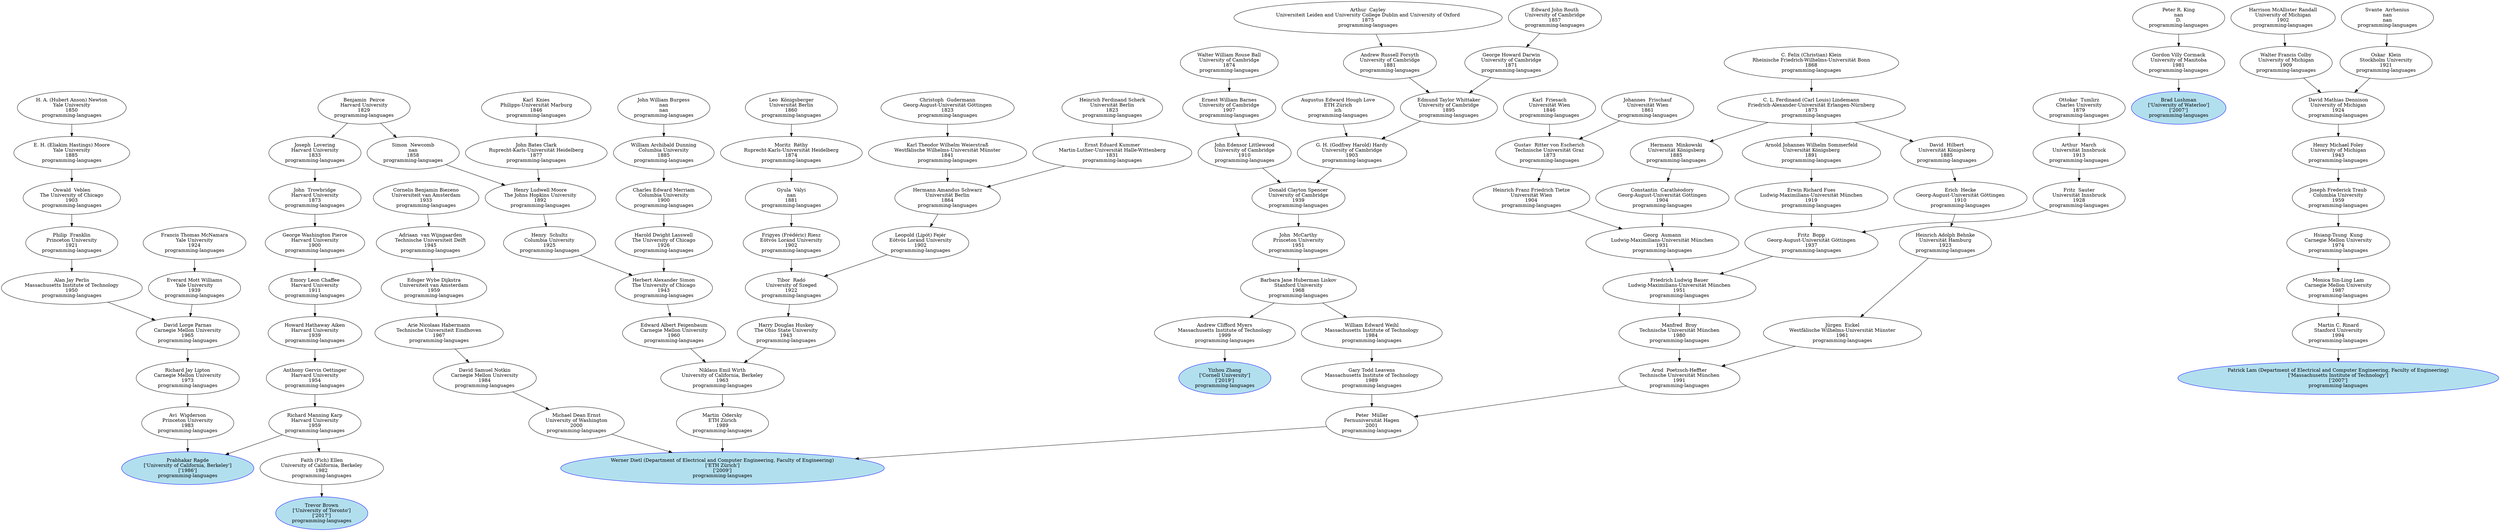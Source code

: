 digraph "Academic Genealogy for programming-languages" {
	252543 [label="Trevor Brown
['University of Toronto']
['2017']
programming-languages" color=blue fillcolor=lightblue2 style=filled]
	66895 [label="Prabhakar Ragde
['University of California, Berkeley']
['1986']
programming-languages" color=blue fillcolor=lightblue2 style=filled]
	273183 [label="Yizhou Zhang
['Cornell University']
['2019']
programming-languages" color=blue fillcolor=lightblue2 style=filled]
	111760 [label="Brad Lushman
['University of Waterloo']
['2007']
programming-languages" color=blue fillcolor=lightblue2 style=filled]
	142874 [label="Werner Dietl (Department of Electrical and Computer Engineering, Faculty of Engineering)
['ETH Zürich']
['2009']
programming-languages" color=blue fillcolor=lightblue2 style=filled]
	103216 [label="Patrick Lam (Department of Electrical and Computer Engineering, Faculty of Engineering)
['Massachusetts Institute of Technology']
['2007']
programming-languages" color=blue fillcolor=lightblue2 style=filled]
	67145 [label="Faith (Fich) Ellen
University of California, Berkeley
1982
programming-languages"]
	82100 [label="Avi  Wigderson
Princeton University
1983
programming-languages"]
	25275 [label="Richard Manning Karp
Harvard University
1959
programming-languages"]
	61959 [label="Andrew Clifford Myers
Massachusetts Institute of Technology
1999
programming-languages"]
	66818 [label="Gordon Villy Cormack
University of Manitoba
1981
programming-languages"]
	97971 [label="Peter  Müller
Fernuniversität Hagen
2001
programming-languages"]
	71839 [label="Michael Dean Ernst
University of Washington
2000
programming-languages"]
	142873 [label="Martin  Odersky
ETH Zürich
1989
programming-languages"]
	71513 [label="Martin C. Rinard
Stanford University
1994
programming-languages"]
	69524 [label="Richard Jay Lipton
Carnegie Mellon University
1973
programming-languages"]
	13305 [label="Anthony Gervin Oettinger
Harvard University
1954
programming-languages"]
	61932 [label="Barbara Jane Huberman Liskov
Stanford University
1968
programming-languages"]
	80823 [label="Peter R. King
nan
D.
programming-languages"]
	97956 [label="Arnd  Poetzsch-Heffter
Technische Universität München
1991
programming-languages"]
	93863 [label="Gary Todd Leavens
Massachusetts Institute of Technology
1989
programming-languages"]
	50230 [label="David Samuel Notkin
Carnegie Mellon University
1984
programming-languages"]
	61847 [label="Niklaus Emil Wirth
University of California, Berkeley
1963
programming-languages"]
	50307 [label="Monica Sin-Ling Lam
Carnegie Mellon University
1987
programming-languages"]
	86340 [label="David Lorge Parnas
Carnegie Mellon University
1965
programming-languages"]
	18953 [label="Howard Hathaway Aiken
Harvard University
1939
programming-languages"]
	22145 [label="John  McCarthy
Princeton University
1951
programming-languages"]
	22779 [label="Manfred  Broy
Technische Universität München
1980
programming-languages"]
	21194 [label="Jürgen  Eickel
Westfälische Wilhelms-Universität Münster
1961
programming-languages"]
	67447 [label="William Edward Weihl
Massachusetts Institute of Technology
1984
programming-languages"]
	50067 [label="Arie Nicolaas Habermann
Technische Universiteit Eindhoven
1967
programming-languages"]
	10185 [label="Harry Douglas Huskey
The Ohio State University
1943
programming-languages"]
	61956 [label="Edward Albert Feigenbaum
Carnegie Mellon University
1960
programming-languages"]
	47159 [label="Hsiang-Tsung  Kung
Carnegie Mellon University
1974
programming-languages"]
	13112 [label="Alan Jay Perlis
Massachusetts Institute of Technology
1950
programming-languages"]
	90571 [label="Everard Mott Williams
Yale University
1939
programming-languages"]
	25248 [label="Emory Leon Chaffee
Harvard University
1911
programming-languages"]
	10290 [label="Donald Clayton Spencer
University of Cambridge
1939
programming-languages"]
	21232 [label="Friedrich Ludwig Bauer
Ludwig-Maximilians-Universität München
1951
programming-languages"]
	15253 [label="Heinrich Adolph Behnke
Universität Hamburg
1923
programming-languages"]
	45747 [label="Edsger Wybe Dijkstra
Universiteit van Amsterdam
1959
programming-languages"]
	10323 [label="Tibor  Radó
University of Szeged
1922
programming-languages"]
	87903 [label="Herbert Alexander Simon
The University of Chicago
1943
programming-languages"]
	18492 [label="Joseph Frederick Traub
Columbia University
1959
programming-languages"]
	1488 [label="Philip  Franklin
Princeton University
1921
programming-languages"]
	252402 [label="Francis Thomas McNamara
Yale University
1924
programming-languages"]
	141987 [label="George Washington Pierce
Harvard University
1900
programming-languages"]
	10463 [label="John Edensor Littlewood
University of Cambridge
1910
programming-languages"]
	17806 [label="G. H. (Godfrey Harold) Hardy
University of Cambridge
1903
programming-languages"]
	25129 [label="Fritz  Bopp
Georg-August-Universität Göttingen
1937
programming-languages"]
	36548 [label="Georg  Aumann
Ludwig-Maximilians-Universität München
1931
programming-languages"]
	7379 [label="Erich  Hecke
Georg-August-Universität Göttingen
1910
programming-languages"]
	59162 [label="Adriaan  van Wijngaarden
Technische Universiteit Delft
1945
programming-languages"]
	11321 [label="Frigyes (Frédéric) Riesz
Eötvös Loránd University
1902
programming-languages"]
	7488 [label="Leopold (Lipót) Fejér
Eötvös Loránd University
1902
programming-languages"]
	122119 [label="Harold Dwight Lasswell
The University of Chicago
1926
programming-languages"]
	122490 [label="Henry  Schultz
Columbia University
1925
programming-languages"]
	30091 [label="Henry Michael Foley
University of Michigan
1943
programming-languages"]
	805 [label="Oswald  Veblen
The University of Chicago
1903
programming-languages"]
	67041 [label="John  Trowbridge
Harvard University
1873
programming-languages"]
	12099 [label="Ernest William Barnes
University of Cambridge
1907
programming-languages"]
	31354 [label="Augustus Edward Hough Love
ETH Zürich
ich
programming-languages"]
	18571 [label="Edmund Taylor Whittaker
University of Cambridge
1895
programming-languages"]
	106421 [label="Erwin Richard Fues
Ludwig-Maximilians-Universität München
1919
programming-languages"]
	57661 [label="Fritz  Sauter
Universität Innsbruck
1928
programming-languages"]
	57471 [label="Heinrich Franz Friedrich Tietze
Universität Wien
1904
programming-languages"]
	7517 [label="Constantin  Carathéodory
Georg-August-Universität Göttingen
1904
programming-languages"]
	7298 [label="David  Hilbert
Universität Königsberg
1885
programming-languages"]
	58909 [label="Cornelis Benjamin Biezeno
Universiteit van Amsterdam
1933
programming-languages"]
	107016 [label="Gyula  Vályi
nan
1881
programming-languages"]
	7487 [label="Hermann Amandus Schwarz
Universität Berlin
1864
programming-languages"]
	122120 [label="Charles Edward Merriam
Columbia University
1900
programming-languages"]
	122450 [label="Henry Ludwell Moore
The Johns Hopkins University
1892
programming-languages"]
	92249 [label="David Mathias Dennison
University of Michigan
1924
programming-languages"]
	806 [label="E. H. (Eliakim Hastings) Moore
Yale University
1885
programming-languages"]
	132487 [label="Joseph  Lovering
Harvard University
1833
programming-languages"]
	27230 [label="Walter William Rouse Ball
University of Cambridge
1874
programming-languages"]
	17829 [label="Andrew Russell Forsyth
University of Cambridge
1881
programming-languages"]
	17467 [label="George Howard Darwin
University of Cambridge
1871
programming-languages"]
	31357 [label="Arnold Johannes Wilhelm Sommerfeld
Universität Königsberg
1891
programming-languages"]
	138330 [label="Arthur  March
Universität Innsbruck
1913
programming-languages"]
	27259 [label="Gustav  Ritter von Escherich
Technische Universität Graz
1873
programming-languages"]
	29675 [label="Hermann  Minkowski
Universität Königsberg
1885
programming-languages"]
	7404 [label="C. L. Ferdinand (Carl Louis) Lindemann
Friedrich-Alexander-Universität Erlangen-Nürnberg
1873
programming-languages"]
	90711 [label="Moritz  Réthy
Ruprecht-Karls-Universität Heidelberg
1874
programming-languages"]
	18331 [label="Ernst Eduard Kummer
Martin-Luther-Universität Halle-Wittenberg
1831
programming-languages"]
	7486 [label="Karl Theodor Wilhelm Weierstraß
Westfälische Wilhelms-Universität Münster
1841
programming-languages"]
	127845 [label="William Archibald Dunning
Columbia University
1885
programming-languages"]
	122449 [label="Simon  Newcomb
nan
1858
programming-languages"]
	122448 [label="John Bates Clark
Ruprecht-Karls-Universität Heidelberg
1877
programming-languages"]
	115036 [label="Walter Francis Colby
University of Michigan
1909
programming-languages"]
	115037 [label="Oskar  Klein
Stockholm University
1921
programming-languages"]
	7865 [label="H. A. (Hubert Anson) Newton
Yale University
1850
programming-languages"]
	80886 [label="Benjamin  Peirce
Harvard University
1829
programming-languages"]
	7824 [label="Arthur  Cayley
Universiteit Leiden and University College Dublin and University of Oxford
1875
programming-languages"]
	101929 [label="Edward John Routh
University of Cambridge
1857
programming-languages"]
	138329 [label="Ottokar  Tumlirz
Charles University
1879
programming-languages"]
	27258 [label="Johannes  Frischauf
Universität Wien
1861
programming-languages"]
	49523 [label="Karl  Friesach
Universität Wien
1846
programming-languages"]
	7401 [label="C. Felix (Christian) Klein
Rheinische Friedrich-Wilhelms-Universität Bonn
1868
programming-languages"]
	18336 [label="Leo  Königsberger
Universität Berlin
1860
programming-languages"]
	25484 [label="Heinrich Ferdinand Scherk
Universität Berlin
1823
programming-languages"]
	29458 [label="Christoph  Gudermann
Georg-August-Universität Göttingen
1823
programming-languages"]
	201548 [label="John William Burgess
nan
nan
programming-languages"]
	194422 [label="Karl  Knies
Philipps-Universität Marburg
1846
programming-languages"]
	179033 [label="Harrison McAllister Randall
University of Michigan
1902
programming-languages"]
	200502 [label="Svante  Arrhenius
nan
nan
programming-languages"]
	67145 -> 252543
	82100 -> 66895
	25275 -> 66895
	61959 -> 273183
	66818 -> 111760
	97971 -> 142874
	71839 -> 142874
	142873 -> 142874
	71513 -> 103216
	25275 -> 67145
	69524 -> 82100
	13305 -> 25275
	61932 -> 61959
	80823 -> 66818
	97956 -> 97971
	93863 -> 97971
	50230 -> 71839
	61847 -> 142873
	50307 -> 71513
	86340 -> 69524
	18953 -> 13305
	22145 -> 61932
	22779 -> 97956
	21194 -> 97956
	67447 -> 93863
	50067 -> 50230
	10185 -> 61847
	61956 -> 61847
	47159 -> 50307
	13112 -> 86340
	90571 -> 86340
	25248 -> 18953
	10290 -> 22145
	21232 -> 22779
	15253 -> 21194
	61932 -> 67447
	45747 -> 50067
	10323 -> 10185
	87903 -> 61956
	18492 -> 47159
	1488 -> 13112
	252402 -> 90571
	141987 -> 25248
	10463 -> 10290
	17806 -> 10290
	25129 -> 21232
	36548 -> 21232
	7379 -> 15253
	59162 -> 45747
	11321 -> 10323
	7488 -> 10323
	122119 -> 87903
	122490 -> 87903
	30091 -> 18492
	805 -> 1488
	67041 -> 141987
	12099 -> 10463
	31354 -> 17806
	18571 -> 17806
	106421 -> 25129
	57661 -> 25129
	57471 -> 36548
	7517 -> 36548
	7298 -> 7379
	58909 -> 59162
	107016 -> 11321
	7487 -> 7488
	122120 -> 122119
	122450 -> 122490
	92249 -> 30091
	806 -> 805
	132487 -> 67041
	27230 -> 12099
	17829 -> 18571
	17467 -> 18571
	31357 -> 106421
	138330 -> 57661
	27259 -> 57471
	29675 -> 7517
	7404 -> 7298
	90711 -> 107016
	18331 -> 7487
	7486 -> 7487
	127845 -> 122120
	122449 -> 122450
	122448 -> 122450
	115036 -> 92249
	115037 -> 92249
	7865 -> 806
	80886 -> 132487
	7824 -> 17829
	101929 -> 17467
	7404 -> 31357
	138329 -> 138330
	27258 -> 27259
	49523 -> 27259
	7404 -> 29675
	7401 -> 7404
	18336 -> 90711
	25484 -> 18331
	29458 -> 7486
	201548 -> 127845
	80886 -> 122449
	194422 -> 122448
	179033 -> 115036
	200502 -> 115037
}
